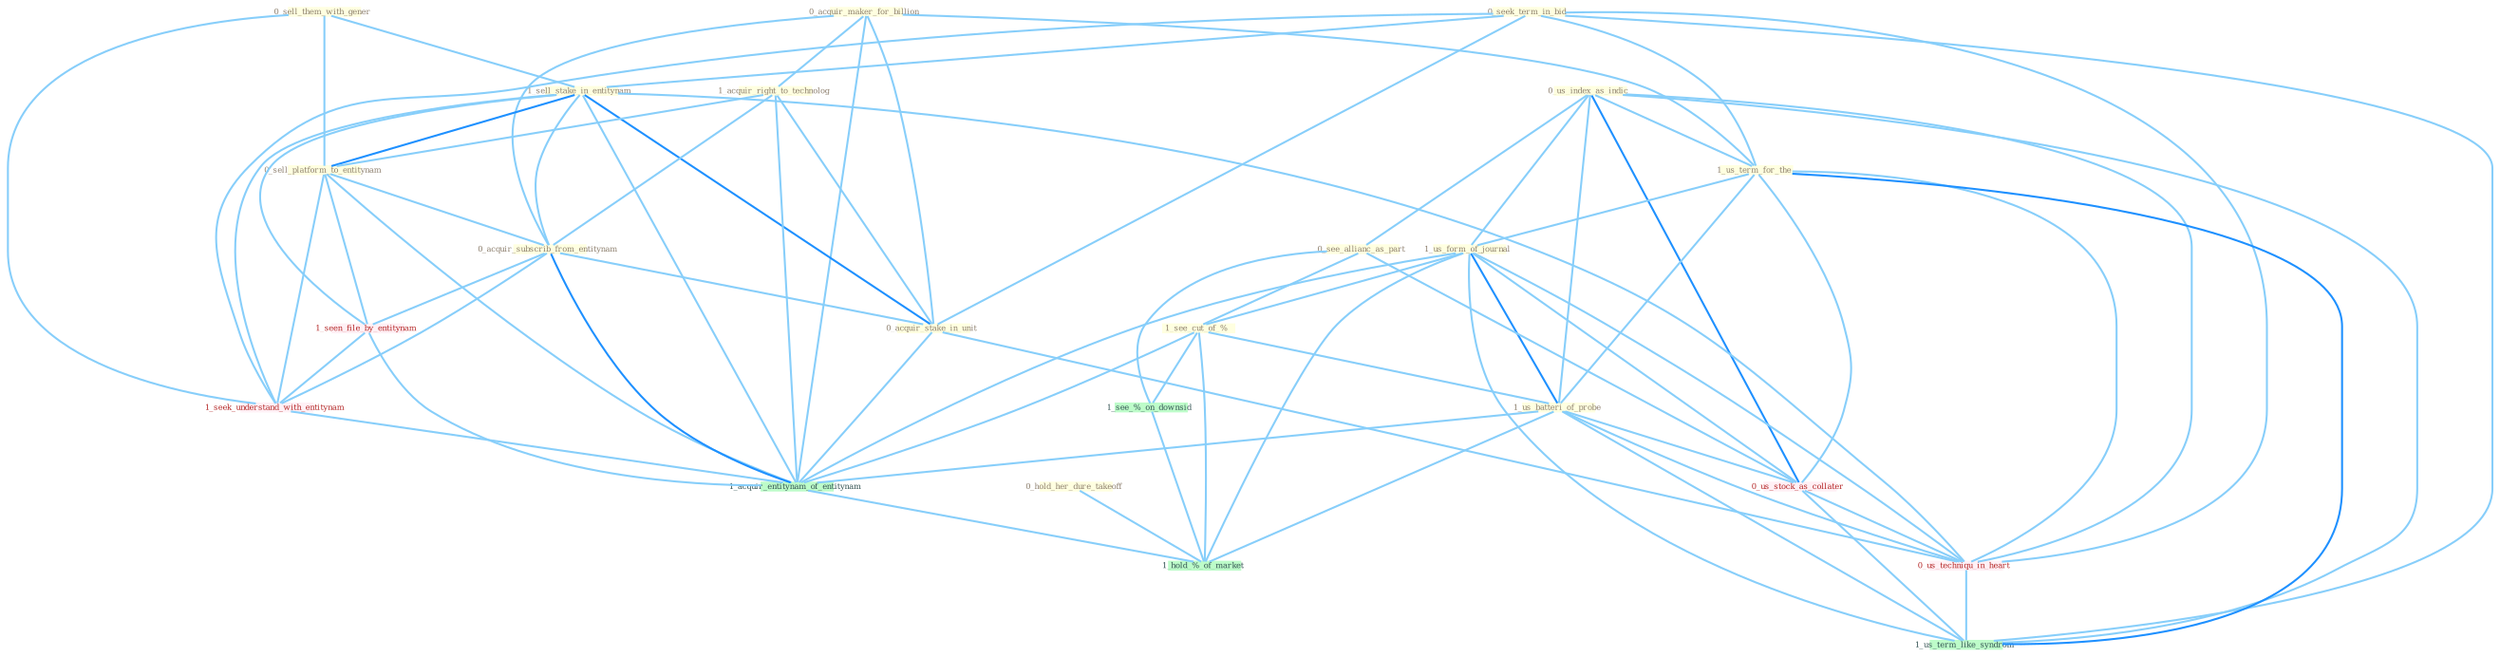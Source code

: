 Graph G{ 
    node
    [shape=polygon,style=filled,width=.5,height=.06,color="#BDFCC9",fixedsize=true,fontsize=4,
    fontcolor="#2f4f4f"];
    {node
    [color="#ffffe0", fontcolor="#8b7d6b"] "0_seek_term_in_bid " "0_us_index_as_indic " "0_sell_them_with_gener " "0_acquir_maker_for_billion " "1_us_term_for_the " "1_sell_stake_in_entitynam " "1_us_form_of_journal " "1_acquir_right_to_technolog " "0_see_allianc_as_part " "0_sell_platform_to_entitynam " "0_hold_her_dure_takeoff " "1_see_cut_of_% " "0_acquir_subscrib_from_entitynam " "1_us_batteri_of_probe " "0_acquir_stake_in_unit "}
{node [color="#fff0f5", fontcolor="#b22222"] "1_seen_file_by_entitynam " "0_us_stock_as_collater " "1_seek_understand_with_entitynam " "0_us_techniqu_in_heart "}
edge [color="#B0E2FF"];

	"0_seek_term_in_bid " -- "1_us_term_for_the " [w="1", color="#87cefa" ];
	"0_seek_term_in_bid " -- "1_sell_stake_in_entitynam " [w="1", color="#87cefa" ];
	"0_seek_term_in_bid " -- "0_acquir_stake_in_unit " [w="1", color="#87cefa" ];
	"0_seek_term_in_bid " -- "1_seek_understand_with_entitynam " [w="1", color="#87cefa" ];
	"0_seek_term_in_bid " -- "0_us_techniqu_in_heart " [w="1", color="#87cefa" ];
	"0_seek_term_in_bid " -- "1_us_term_like_syndrom " [w="1", color="#87cefa" ];
	"0_us_index_as_indic " -- "1_us_term_for_the " [w="1", color="#87cefa" ];
	"0_us_index_as_indic " -- "1_us_form_of_journal " [w="1", color="#87cefa" ];
	"0_us_index_as_indic " -- "0_see_allianc_as_part " [w="1", color="#87cefa" ];
	"0_us_index_as_indic " -- "1_us_batteri_of_probe " [w="1", color="#87cefa" ];
	"0_us_index_as_indic " -- "0_us_stock_as_collater " [w="2", color="#1e90ff" , len=0.8];
	"0_us_index_as_indic " -- "0_us_techniqu_in_heart " [w="1", color="#87cefa" ];
	"0_us_index_as_indic " -- "1_us_term_like_syndrom " [w="1", color="#87cefa" ];
	"0_sell_them_with_gener " -- "1_sell_stake_in_entitynam " [w="1", color="#87cefa" ];
	"0_sell_them_with_gener " -- "0_sell_platform_to_entitynam " [w="1", color="#87cefa" ];
	"0_sell_them_with_gener " -- "1_seek_understand_with_entitynam " [w="1", color="#87cefa" ];
	"0_acquir_maker_for_billion " -- "1_us_term_for_the " [w="1", color="#87cefa" ];
	"0_acquir_maker_for_billion " -- "1_acquir_right_to_technolog " [w="1", color="#87cefa" ];
	"0_acquir_maker_for_billion " -- "0_acquir_subscrib_from_entitynam " [w="1", color="#87cefa" ];
	"0_acquir_maker_for_billion " -- "0_acquir_stake_in_unit " [w="1", color="#87cefa" ];
	"0_acquir_maker_for_billion " -- "1_acquir_entitynam_of_entitynam " [w="1", color="#87cefa" ];
	"1_us_term_for_the " -- "1_us_form_of_journal " [w="1", color="#87cefa" ];
	"1_us_term_for_the " -- "1_us_batteri_of_probe " [w="1", color="#87cefa" ];
	"1_us_term_for_the " -- "0_us_stock_as_collater " [w="1", color="#87cefa" ];
	"1_us_term_for_the " -- "0_us_techniqu_in_heart " [w="1", color="#87cefa" ];
	"1_us_term_for_the " -- "1_us_term_like_syndrom " [w="2", color="#1e90ff" , len=0.8];
	"1_sell_stake_in_entitynam " -- "0_sell_platform_to_entitynam " [w="2", color="#1e90ff" , len=0.8];
	"1_sell_stake_in_entitynam " -- "0_acquir_subscrib_from_entitynam " [w="1", color="#87cefa" ];
	"1_sell_stake_in_entitynam " -- "0_acquir_stake_in_unit " [w="2", color="#1e90ff" , len=0.8];
	"1_sell_stake_in_entitynam " -- "1_seen_file_by_entitynam " [w="1", color="#87cefa" ];
	"1_sell_stake_in_entitynam " -- "1_seek_understand_with_entitynam " [w="1", color="#87cefa" ];
	"1_sell_stake_in_entitynam " -- "1_acquir_entitynam_of_entitynam " [w="1", color="#87cefa" ];
	"1_sell_stake_in_entitynam " -- "0_us_techniqu_in_heart " [w="1", color="#87cefa" ];
	"1_us_form_of_journal " -- "1_see_cut_of_% " [w="1", color="#87cefa" ];
	"1_us_form_of_journal " -- "1_us_batteri_of_probe " [w="2", color="#1e90ff" , len=0.8];
	"1_us_form_of_journal " -- "0_us_stock_as_collater " [w="1", color="#87cefa" ];
	"1_us_form_of_journal " -- "1_acquir_entitynam_of_entitynam " [w="1", color="#87cefa" ];
	"1_us_form_of_journal " -- "0_us_techniqu_in_heart " [w="1", color="#87cefa" ];
	"1_us_form_of_journal " -- "1_us_term_like_syndrom " [w="1", color="#87cefa" ];
	"1_us_form_of_journal " -- "1_hold_%_of_market " [w="1", color="#87cefa" ];
	"1_acquir_right_to_technolog " -- "0_sell_platform_to_entitynam " [w="1", color="#87cefa" ];
	"1_acquir_right_to_technolog " -- "0_acquir_subscrib_from_entitynam " [w="1", color="#87cefa" ];
	"1_acquir_right_to_technolog " -- "0_acquir_stake_in_unit " [w="1", color="#87cefa" ];
	"1_acquir_right_to_technolog " -- "1_acquir_entitynam_of_entitynam " [w="1", color="#87cefa" ];
	"0_see_allianc_as_part " -- "1_see_cut_of_% " [w="1", color="#87cefa" ];
	"0_see_allianc_as_part " -- "0_us_stock_as_collater " [w="1", color="#87cefa" ];
	"0_see_allianc_as_part " -- "1_see_%_on_downsid " [w="1", color="#87cefa" ];
	"0_sell_platform_to_entitynam " -- "0_acquir_subscrib_from_entitynam " [w="1", color="#87cefa" ];
	"0_sell_platform_to_entitynam " -- "1_seen_file_by_entitynam " [w="1", color="#87cefa" ];
	"0_sell_platform_to_entitynam " -- "1_seek_understand_with_entitynam " [w="1", color="#87cefa" ];
	"0_sell_platform_to_entitynam " -- "1_acquir_entitynam_of_entitynam " [w="1", color="#87cefa" ];
	"0_hold_her_dure_takeoff " -- "1_hold_%_of_market " [w="1", color="#87cefa" ];
	"1_see_cut_of_% " -- "1_us_batteri_of_probe " [w="1", color="#87cefa" ];
	"1_see_cut_of_% " -- "1_acquir_entitynam_of_entitynam " [w="1", color="#87cefa" ];
	"1_see_cut_of_% " -- "1_see_%_on_downsid " [w="1", color="#87cefa" ];
	"1_see_cut_of_% " -- "1_hold_%_of_market " [w="1", color="#87cefa" ];
	"0_acquir_subscrib_from_entitynam " -- "0_acquir_stake_in_unit " [w="1", color="#87cefa" ];
	"0_acquir_subscrib_from_entitynam " -- "1_seen_file_by_entitynam " [w="1", color="#87cefa" ];
	"0_acquir_subscrib_from_entitynam " -- "1_seek_understand_with_entitynam " [w="1", color="#87cefa" ];
	"0_acquir_subscrib_from_entitynam " -- "1_acquir_entitynam_of_entitynam " [w="2", color="#1e90ff" , len=0.8];
	"1_us_batteri_of_probe " -- "0_us_stock_as_collater " [w="1", color="#87cefa" ];
	"1_us_batteri_of_probe " -- "1_acquir_entitynam_of_entitynam " [w="1", color="#87cefa" ];
	"1_us_batteri_of_probe " -- "0_us_techniqu_in_heart " [w="1", color="#87cefa" ];
	"1_us_batteri_of_probe " -- "1_us_term_like_syndrom " [w="1", color="#87cefa" ];
	"1_us_batteri_of_probe " -- "1_hold_%_of_market " [w="1", color="#87cefa" ];
	"0_acquir_stake_in_unit " -- "1_acquir_entitynam_of_entitynam " [w="1", color="#87cefa" ];
	"0_acquir_stake_in_unit " -- "0_us_techniqu_in_heart " [w="1", color="#87cefa" ];
	"1_seen_file_by_entitynam " -- "1_seek_understand_with_entitynam " [w="1", color="#87cefa" ];
	"1_seen_file_by_entitynam " -- "1_acquir_entitynam_of_entitynam " [w="1", color="#87cefa" ];
	"0_us_stock_as_collater " -- "0_us_techniqu_in_heart " [w="1", color="#87cefa" ];
	"0_us_stock_as_collater " -- "1_us_term_like_syndrom " [w="1", color="#87cefa" ];
	"1_seek_understand_with_entitynam " -- "1_acquir_entitynam_of_entitynam " [w="1", color="#87cefa" ];
	"1_acquir_entitynam_of_entitynam " -- "1_hold_%_of_market " [w="1", color="#87cefa" ];
	"0_us_techniqu_in_heart " -- "1_us_term_like_syndrom " [w="1", color="#87cefa" ];
	"1_see_%_on_downsid " -- "1_hold_%_of_market " [w="1", color="#87cefa" ];
}